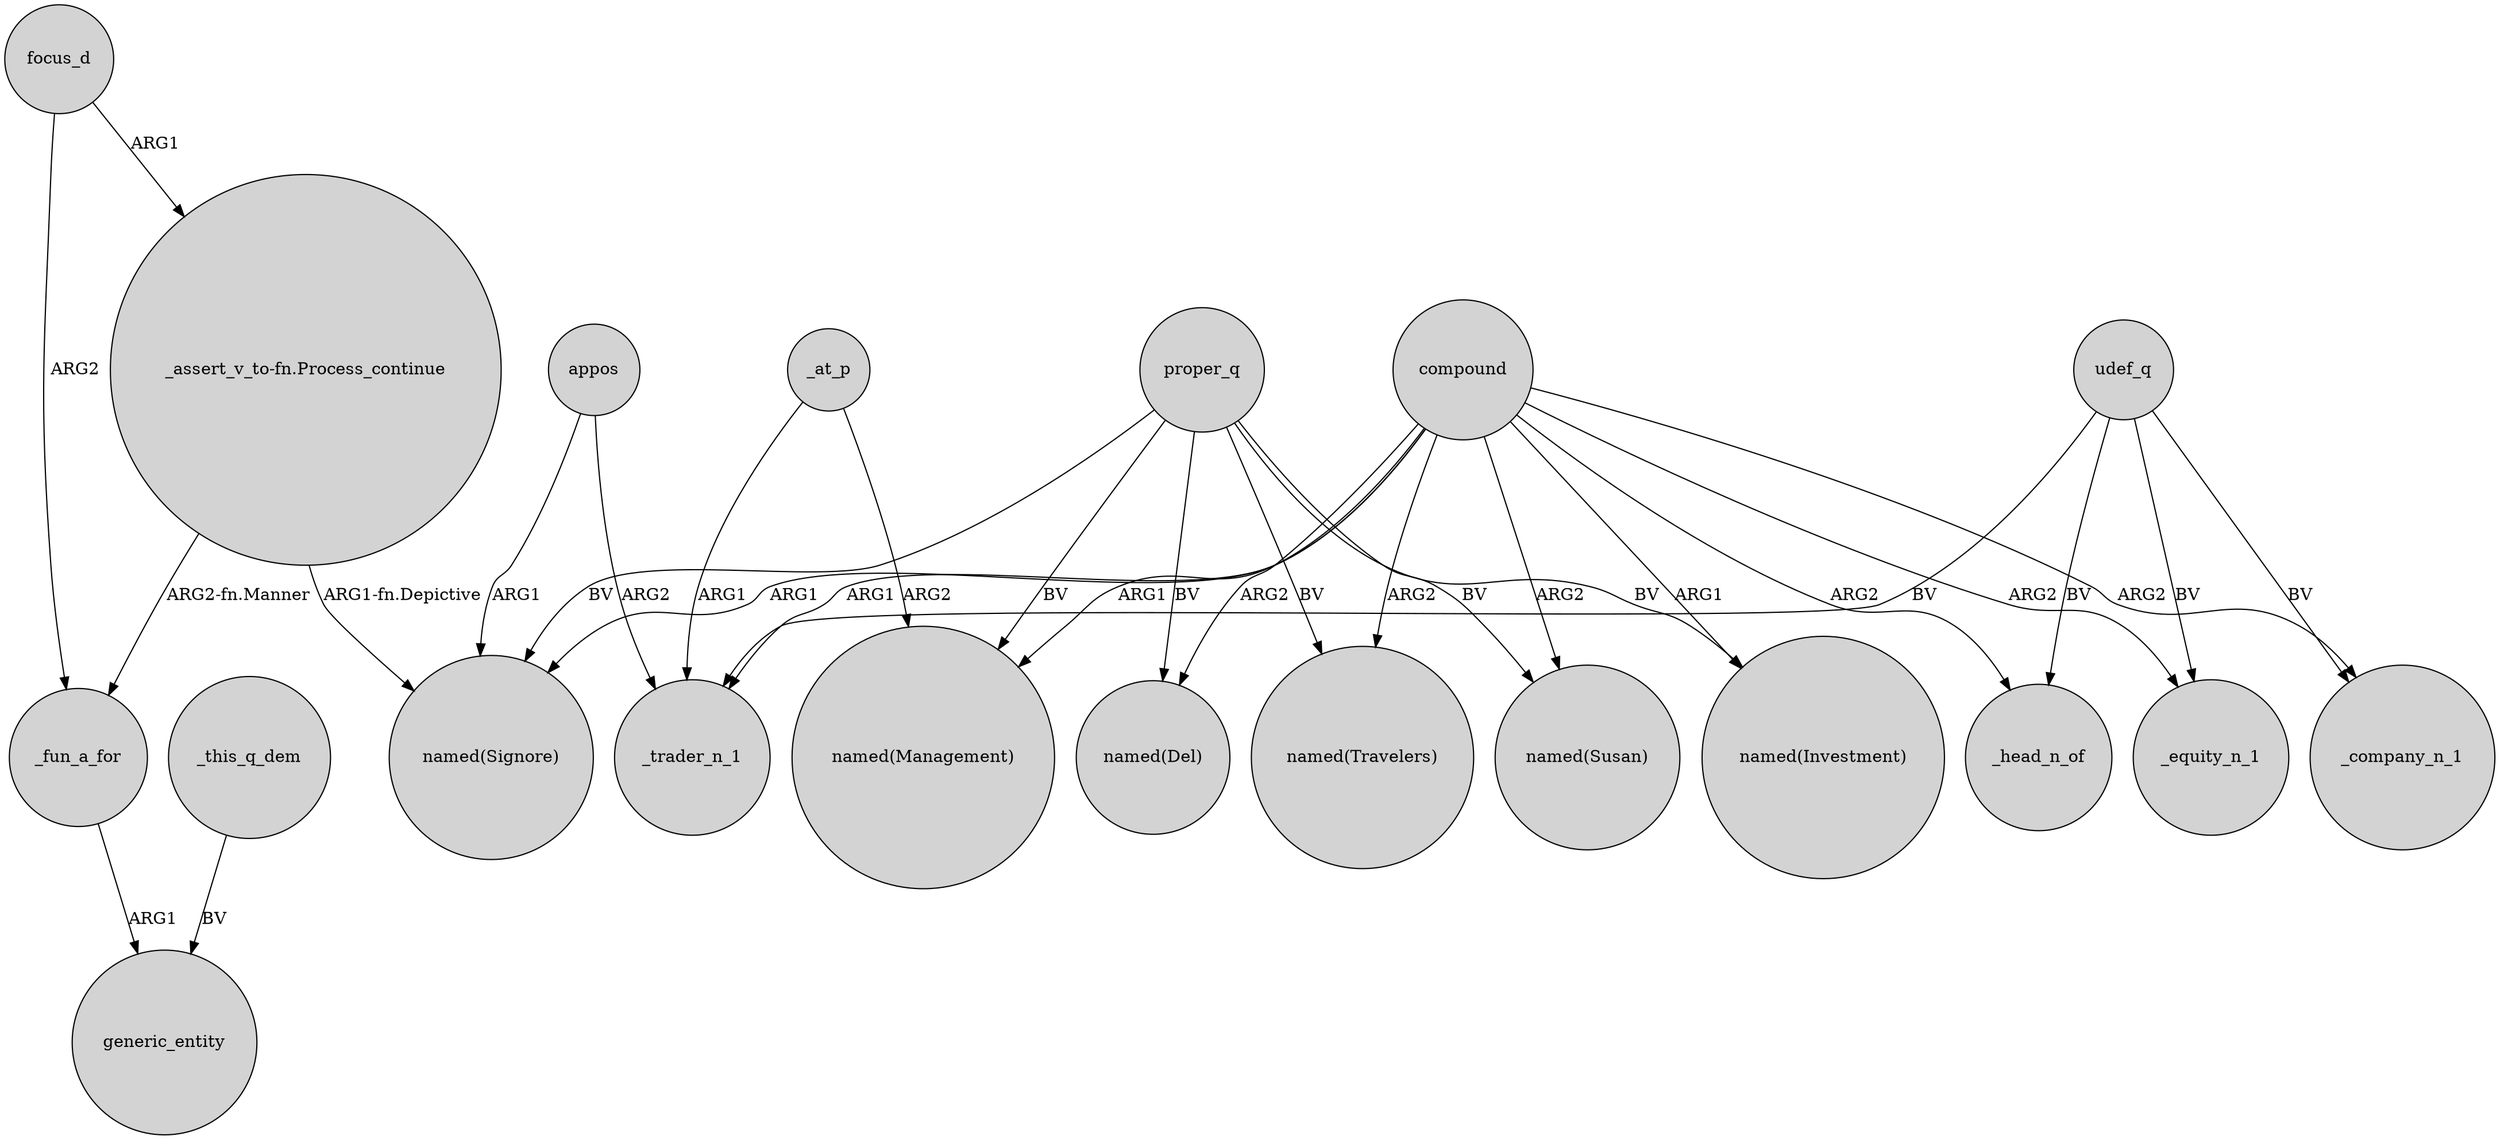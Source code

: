 digraph {
	node [shape=circle style=filled]
	_fun_a_for -> generic_entity [label=ARG1]
	_at_p -> _trader_n_1 [label=ARG1]
	proper_q -> "named(Investment)" [label=BV]
	compound -> _company_n_1 [label=ARG2]
	compound -> "named(Signore)" [label=ARG1]
	compound -> _trader_n_1 [label=ARG1]
	udef_q -> _company_n_1 [label=BV]
	compound -> "named(Management)" [label=ARG1]
	udef_q -> _equity_n_1 [label=BV]
	appos -> _trader_n_1 [label=ARG2]
	proper_q -> "named(Travelers)" [label=BV]
	"_assert_v_to-fn.Process_continue" -> "named(Signore)" [label="ARG1-fn.Depictive"]
	proper_q -> "named(Management)" [label=BV]
	compound -> _equity_n_1 [label=ARG2]
	udef_q -> _head_n_of [label=BV]
	focus_d -> "_assert_v_to-fn.Process_continue" [label=ARG1]
	proper_q -> "named(Signore)" [label=BV]
	udef_q -> _trader_n_1 [label=BV]
	focus_d -> _fun_a_for [label=ARG2]
	_at_p -> "named(Management)" [label=ARG2]
	_this_q_dem -> generic_entity [label=BV]
	compound -> "named(Travelers)" [label=ARG2]
	proper_q -> "named(Del)" [label=BV]
	compound -> "named(Susan)" [label=ARG2]
	proper_q -> "named(Susan)" [label=BV]
	compound -> _head_n_of [label=ARG2]
	"_assert_v_to-fn.Process_continue" -> _fun_a_for [label="ARG2-fn.Manner"]
	compound -> "named(Del)" [label=ARG2]
	compound -> "named(Investment)" [label=ARG1]
	appos -> "named(Signore)" [label=ARG1]
}
